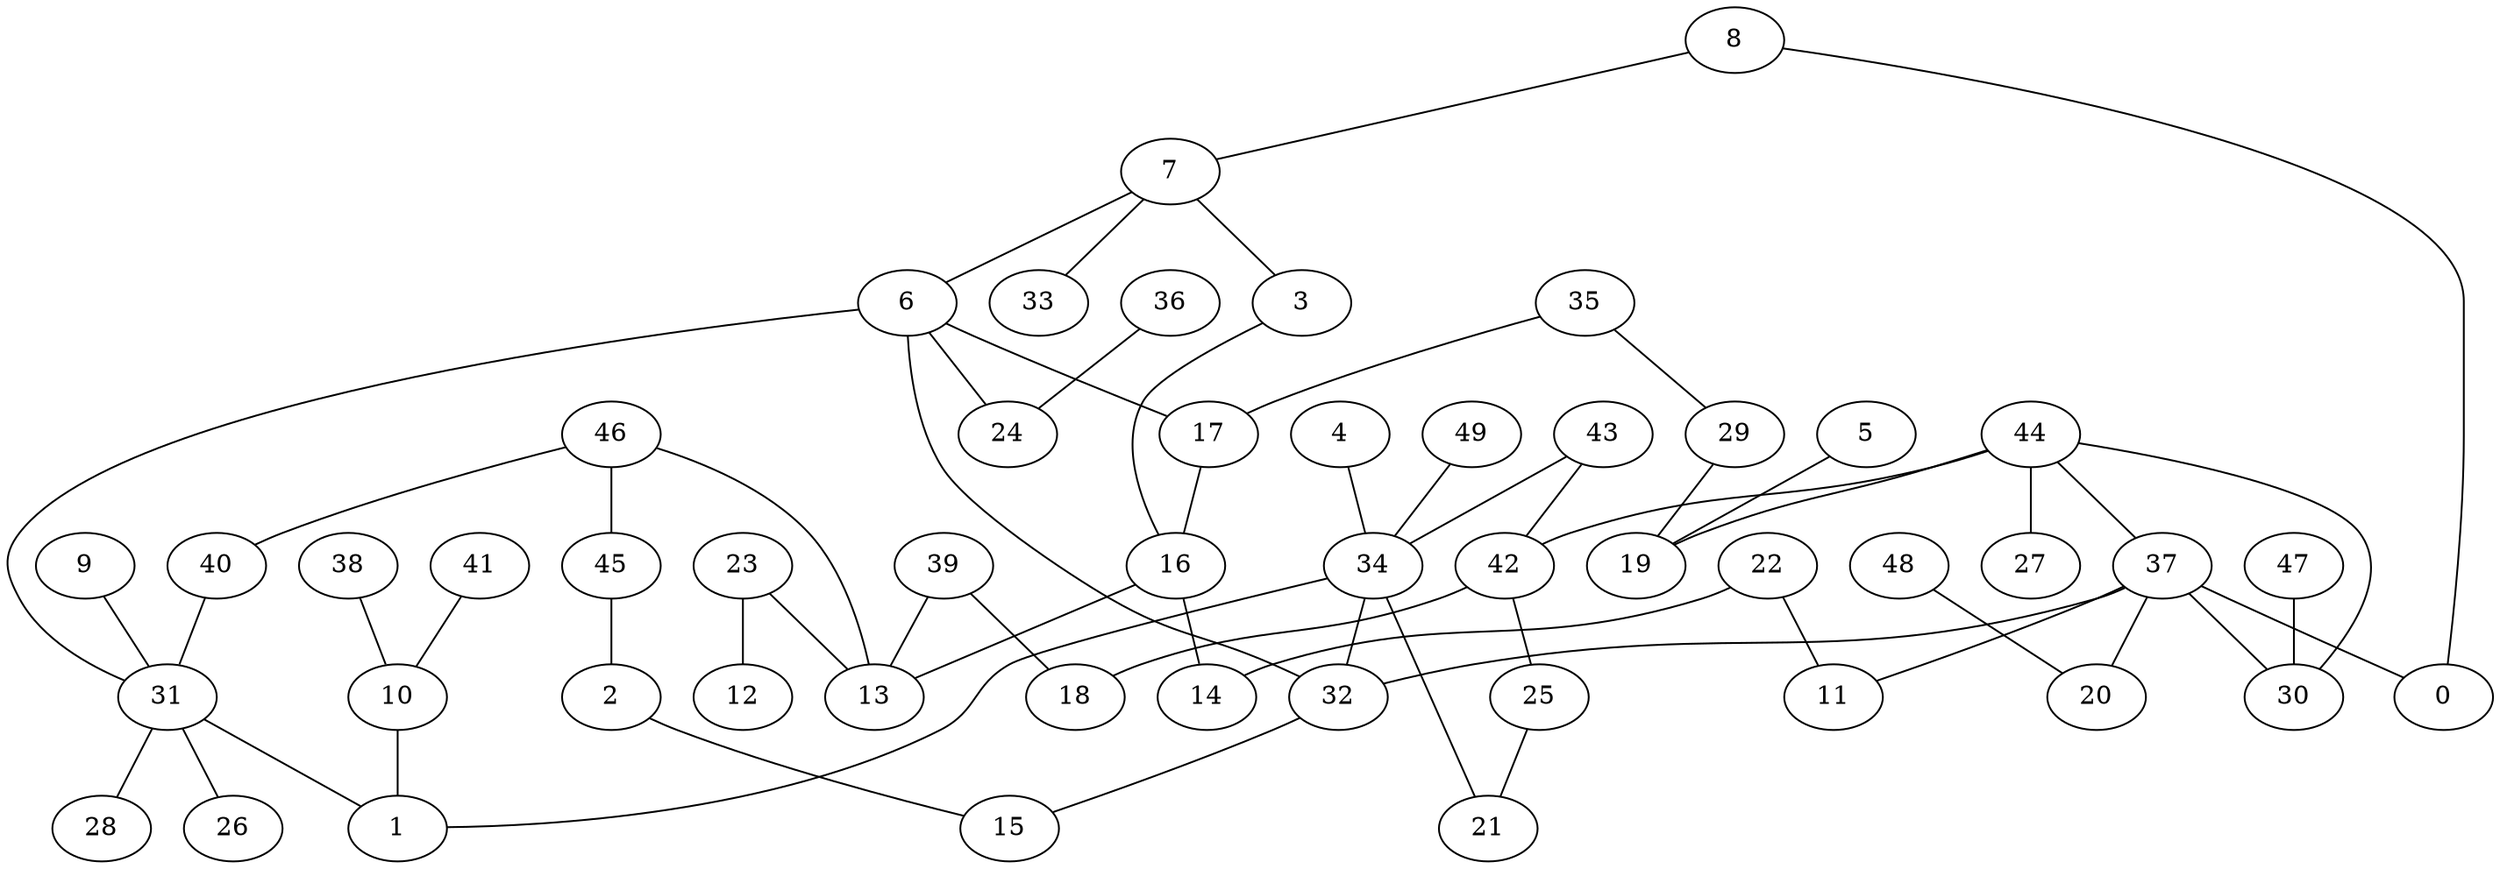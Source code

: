 digraph GG_graph {

subgraph G_graph {
edge [color = black]
"4" -> "34" [dir = none]
"5" -> "19" [dir = none]
"48" -> "20" [dir = none]
"38" -> "10" [dir = none]
"46" -> "45" [dir = none]
"23" -> "12" [dir = none]
"23" -> "13" [dir = none]
"9" -> "31" [dir = none]
"8" -> "0" [dir = none]
"47" -> "30" [dir = none]
"16" -> "13" [dir = none]
"16" -> "14" [dir = none]
"41" -> "10" [dir = none]
"31" -> "26" [dir = none]
"31" -> "28" [dir = none]
"37" -> "11" [dir = none]
"37" -> "30" [dir = none]
"37" -> "20" [dir = none]
"37" -> "0" [dir = none]
"37" -> "32" [dir = none]
"36" -> "24" [dir = none]
"22" -> "14" [dir = none]
"17" -> "16" [dir = none]
"40" -> "31" [dir = none]
"7" -> "33" [dir = none]
"7" -> "3" [dir = none]
"10" -> "1" [dir = none]
"42" -> "18" [dir = none]
"49" -> "34" [dir = none]
"25" -> "21" [dir = none]
"2" -> "15" [dir = none]
"32" -> "15" [dir = none]
"45" -> "2" [dir = none]
"3" -> "16" [dir = none]
"6" -> "24" [dir = none]
"6" -> "17" [dir = none]
"6" -> "31" [dir = none]
"6" -> "32" [dir = none]
"34" -> "21" [dir = none]
"34" -> "32" [dir = none]
"34" -> "1" [dir = none]
"43" -> "42" [dir = none]
"43" -> "34" [dir = none]
"39" -> "18" [dir = none]
"35" -> "29" [dir = none]
"35" -> "17" [dir = none]
"44" -> "19" [dir = none]
"44" -> "27" [dir = none]
"44" -> "37" [dir = none]
"46" -> "13" [dir = none]
"46" -> "40" [dir = none]
"42" -> "25" [dir = none]
"39" -> "13" [dir = none]
"44" -> "42" [dir = none]
"44" -> "30" [dir = none]
"7" -> "6" [dir = none]
"29" -> "19" [dir = none]
"31" -> "1" [dir = none]
"8" -> "7" [dir = none]
"22" -> "11" [dir = none]
}

}
